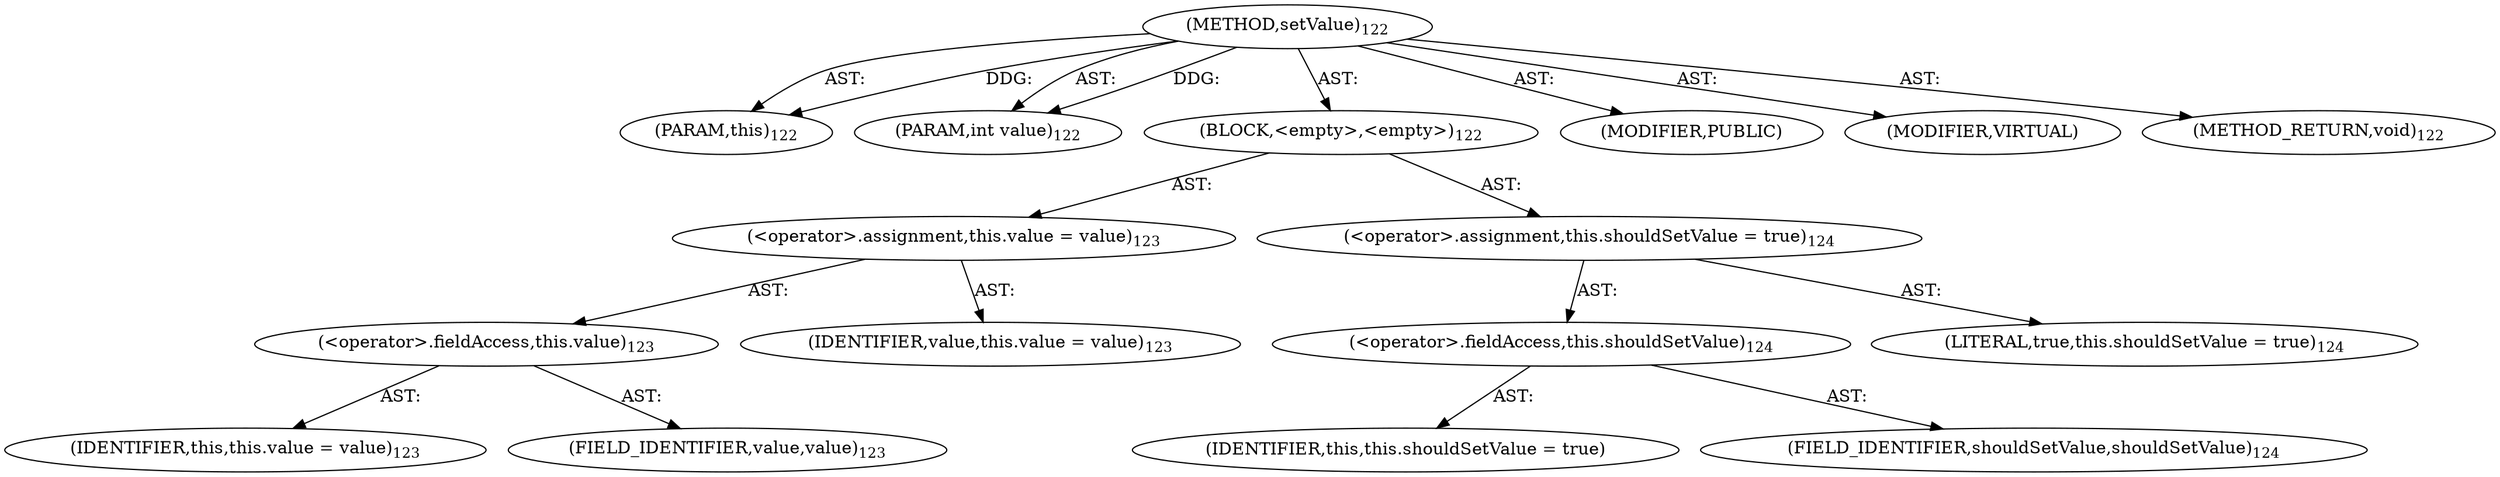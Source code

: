 digraph "setValue" {  
"111669149697" [label = <(METHOD,setValue)<SUB>122</SUB>> ]
"115964116993" [label = <(PARAM,this)<SUB>122</SUB>> ]
"115964117001" [label = <(PARAM,int value)<SUB>122</SUB>> ]
"25769803777" [label = <(BLOCK,&lt;empty&gt;,&lt;empty&gt;)<SUB>122</SUB>> ]
"30064771075" [label = <(&lt;operator&gt;.assignment,this.value = value)<SUB>123</SUB>> ]
"30064771076" [label = <(&lt;operator&gt;.fieldAccess,this.value)<SUB>123</SUB>> ]
"68719476737" [label = <(IDENTIFIER,this,this.value = value)<SUB>123</SUB>> ]
"55834574849" [label = <(FIELD_IDENTIFIER,value,value)<SUB>123</SUB>> ]
"68719476752" [label = <(IDENTIFIER,value,this.value = value)<SUB>123</SUB>> ]
"30064771077" [label = <(&lt;operator&gt;.assignment,this.shouldSetValue = true)<SUB>124</SUB>> ]
"30064771078" [label = <(&lt;operator&gt;.fieldAccess,this.shouldSetValue)<SUB>124</SUB>> ]
"68719476753" [label = <(IDENTIFIER,this,this.shouldSetValue = true)> ]
"55834574850" [label = <(FIELD_IDENTIFIER,shouldSetValue,shouldSetValue)<SUB>124</SUB>> ]
"90194313216" [label = <(LITERAL,true,this.shouldSetValue = true)<SUB>124</SUB>> ]
"133143986183" [label = <(MODIFIER,PUBLIC)> ]
"133143986184" [label = <(MODIFIER,VIRTUAL)> ]
"128849018881" [label = <(METHOD_RETURN,void)<SUB>122</SUB>> ]
  "111669149697" -> "115964116993"  [ label = "AST: "] 
  "111669149697" -> "115964117001"  [ label = "AST: "] 
  "111669149697" -> "25769803777"  [ label = "AST: "] 
  "111669149697" -> "133143986183"  [ label = "AST: "] 
  "111669149697" -> "133143986184"  [ label = "AST: "] 
  "111669149697" -> "128849018881"  [ label = "AST: "] 
  "25769803777" -> "30064771075"  [ label = "AST: "] 
  "25769803777" -> "30064771077"  [ label = "AST: "] 
  "30064771075" -> "30064771076"  [ label = "AST: "] 
  "30064771075" -> "68719476752"  [ label = "AST: "] 
  "30064771076" -> "68719476737"  [ label = "AST: "] 
  "30064771076" -> "55834574849"  [ label = "AST: "] 
  "30064771077" -> "30064771078"  [ label = "AST: "] 
  "30064771077" -> "90194313216"  [ label = "AST: "] 
  "30064771078" -> "68719476753"  [ label = "AST: "] 
  "30064771078" -> "55834574850"  [ label = "AST: "] 
  "111669149697" -> "115964116993"  [ label = "DDG: "] 
  "111669149697" -> "115964117001"  [ label = "DDG: "] 
}
